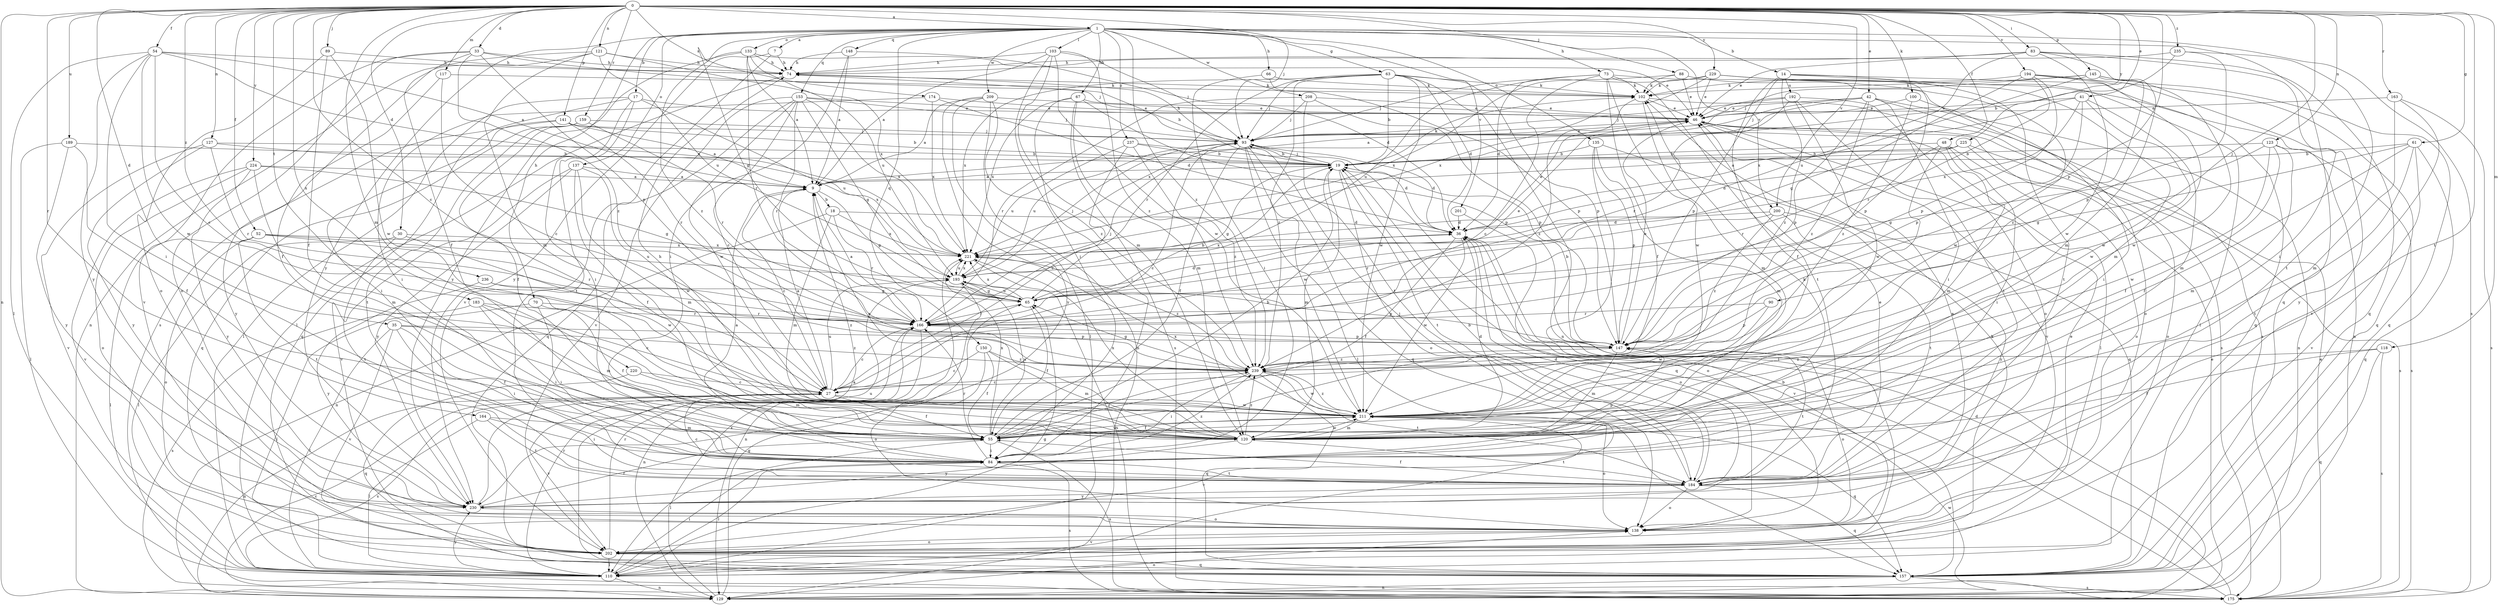 strict digraph  {
0;
1;
7;
9;
14;
17;
18;
19;
27;
30;
33;
35;
36;
41;
42;
46;
48;
52;
54;
55;
61;
63;
65;
66;
67;
70;
73;
74;
83;
84;
88;
89;
90;
93;
100;
102;
103;
110;
117;
118;
120;
121;
123;
127;
129;
133;
135;
137;
138;
141;
145;
147;
148;
150;
153;
157;
159;
163;
164;
166;
174;
175;
183;
184;
189;
192;
193;
194;
200;
201;
202;
208;
209;
211;
220;
221;
224;
225;
229;
230;
235;
236;
237;
239;
0 -> 1  [label=a];
0 -> 27  [label=c];
0 -> 30  [label=d];
0 -> 33  [label=d];
0 -> 35  [label=d];
0 -> 41  [label=e];
0 -> 42  [label=e];
0 -> 48  [label=f];
0 -> 52  [label=f];
0 -> 54  [label=f];
0 -> 61  [label=g];
0 -> 83  [label=i];
0 -> 88  [label=j];
0 -> 89  [label=j];
0 -> 90  [label=j];
0 -> 93  [label=j];
0 -> 100  [label=k];
0 -> 117  [label=m];
0 -> 118  [label=m];
0 -> 120  [label=m];
0 -> 121  [label=n];
0 -> 123  [label=n];
0 -> 127  [label=n];
0 -> 129  [label=n];
0 -> 141  [label=p];
0 -> 145  [label=p];
0 -> 147  [label=p];
0 -> 159  [label=r];
0 -> 163  [label=r];
0 -> 164  [label=r];
0 -> 174  [label=s];
0 -> 183  [label=t];
0 -> 184  [label=t];
0 -> 189  [label=u];
0 -> 194  [label=v];
0 -> 200  [label=v];
0 -> 220  [label=x];
0 -> 224  [label=y];
0 -> 225  [label=y];
0 -> 229  [label=y];
0 -> 235  [label=z];
0 -> 236  [label=z];
1 -> 7  [label=a];
1 -> 14  [label=b];
1 -> 17  [label=b];
1 -> 63  [label=g];
1 -> 65  [label=g];
1 -> 66  [label=h];
1 -> 67  [label=h];
1 -> 70  [label=h];
1 -> 73  [label=h];
1 -> 103  [label=l];
1 -> 133  [label=o];
1 -> 135  [label=o];
1 -> 137  [label=o];
1 -> 148  [label=q];
1 -> 150  [label=q];
1 -> 153  [label=q];
1 -> 157  [label=q];
1 -> 175  [label=s];
1 -> 200  [label=v];
1 -> 201  [label=v];
1 -> 208  [label=w];
1 -> 209  [label=w];
1 -> 230  [label=y];
1 -> 237  [label=z];
1 -> 239  [label=z];
7 -> 74  [label=h];
7 -> 202  [label=v];
7 -> 230  [label=y];
9 -> 18  [label=b];
9 -> 27  [label=c];
9 -> 65  [label=g];
14 -> 55  [label=f];
14 -> 110  [label=l];
14 -> 147  [label=p];
14 -> 157  [label=q];
14 -> 184  [label=t];
14 -> 192  [label=u];
14 -> 239  [label=z];
17 -> 46  [label=e];
17 -> 84  [label=i];
17 -> 110  [label=l];
17 -> 157  [label=q];
17 -> 184  [label=t];
17 -> 193  [label=u];
18 -> 36  [label=d];
18 -> 120  [label=m];
18 -> 129  [label=n];
18 -> 166  [label=r];
18 -> 221  [label=x];
19 -> 9  [label=a];
19 -> 65  [label=g];
19 -> 74  [label=h];
19 -> 93  [label=j];
19 -> 102  [label=k];
19 -> 120  [label=m];
19 -> 138  [label=o];
19 -> 157  [label=q];
19 -> 184  [label=t];
27 -> 9  [label=a];
27 -> 55  [label=f];
27 -> 129  [label=n];
27 -> 175  [label=s];
27 -> 193  [label=u];
27 -> 202  [label=v];
27 -> 211  [label=w];
30 -> 110  [label=l];
30 -> 184  [label=t];
30 -> 211  [label=w];
30 -> 221  [label=x];
33 -> 55  [label=f];
33 -> 74  [label=h];
33 -> 93  [label=j];
33 -> 138  [label=o];
33 -> 147  [label=p];
33 -> 202  [label=v];
33 -> 239  [label=z];
35 -> 55  [label=f];
35 -> 84  [label=i];
35 -> 110  [label=l];
35 -> 147  [label=p];
35 -> 202  [label=v];
35 -> 239  [label=z];
36 -> 46  [label=e];
36 -> 55  [label=f];
36 -> 138  [label=o];
36 -> 202  [label=v];
36 -> 211  [label=w];
36 -> 221  [label=x];
41 -> 9  [label=a];
41 -> 46  [label=e];
41 -> 120  [label=m];
41 -> 147  [label=p];
41 -> 211  [label=w];
41 -> 221  [label=x];
42 -> 46  [label=e];
42 -> 84  [label=i];
42 -> 93  [label=j];
42 -> 129  [label=n];
42 -> 138  [label=o];
42 -> 147  [label=p];
42 -> 221  [label=x];
42 -> 239  [label=z];
46 -> 93  [label=j];
46 -> 110  [label=l];
46 -> 202  [label=v];
48 -> 19  [label=b];
48 -> 27  [label=c];
48 -> 84  [label=i];
48 -> 120  [label=m];
48 -> 138  [label=o];
48 -> 166  [label=r];
52 -> 110  [label=l];
52 -> 138  [label=o];
52 -> 166  [label=r];
52 -> 184  [label=t];
52 -> 193  [label=u];
52 -> 221  [label=x];
54 -> 9  [label=a];
54 -> 27  [label=c];
54 -> 74  [label=h];
54 -> 84  [label=i];
54 -> 110  [label=l];
54 -> 211  [label=w];
54 -> 221  [label=x];
54 -> 230  [label=y];
55 -> 19  [label=b];
55 -> 84  [label=i];
55 -> 110  [label=l];
55 -> 175  [label=s];
55 -> 193  [label=u];
55 -> 211  [label=w];
55 -> 221  [label=x];
55 -> 239  [label=z];
61 -> 19  [label=b];
61 -> 55  [label=f];
61 -> 65  [label=g];
61 -> 157  [label=q];
61 -> 184  [label=t];
61 -> 202  [label=v];
63 -> 19  [label=b];
63 -> 36  [label=d];
63 -> 93  [label=j];
63 -> 102  [label=k];
63 -> 129  [label=n];
63 -> 147  [label=p];
63 -> 166  [label=r];
63 -> 211  [label=w];
63 -> 221  [label=x];
63 -> 239  [label=z];
65 -> 36  [label=d];
65 -> 46  [label=e];
65 -> 55  [label=f];
65 -> 166  [label=r];
65 -> 193  [label=u];
65 -> 221  [label=x];
66 -> 84  [label=i];
66 -> 102  [label=k];
66 -> 147  [label=p];
67 -> 46  [label=e];
67 -> 84  [label=i];
67 -> 120  [label=m];
67 -> 147  [label=p];
67 -> 175  [label=s];
67 -> 221  [label=x];
70 -> 55  [label=f];
70 -> 84  [label=i];
70 -> 110  [label=l];
70 -> 166  [label=r];
73 -> 27  [label=c];
73 -> 36  [label=d];
73 -> 55  [label=f];
73 -> 102  [label=k];
73 -> 175  [label=s];
73 -> 184  [label=t];
73 -> 193  [label=u];
73 -> 211  [label=w];
74 -> 102  [label=k];
74 -> 110  [label=l];
83 -> 46  [label=e];
83 -> 74  [label=h];
83 -> 84  [label=i];
83 -> 120  [label=m];
83 -> 157  [label=q];
83 -> 193  [label=u];
83 -> 211  [label=w];
84 -> 9  [label=a];
84 -> 102  [label=k];
84 -> 110  [label=l];
84 -> 147  [label=p];
84 -> 166  [label=r];
84 -> 175  [label=s];
84 -> 184  [label=t];
84 -> 239  [label=z];
88 -> 46  [label=e];
88 -> 102  [label=k];
88 -> 211  [label=w];
88 -> 221  [label=x];
89 -> 55  [label=f];
89 -> 74  [label=h];
89 -> 138  [label=o];
89 -> 211  [label=w];
90 -> 147  [label=p];
90 -> 166  [label=r];
90 -> 211  [label=w];
93 -> 19  [label=b];
93 -> 27  [label=c];
93 -> 36  [label=d];
93 -> 46  [label=e];
93 -> 55  [label=f];
93 -> 74  [label=h];
93 -> 110  [label=l];
93 -> 157  [label=q];
93 -> 193  [label=u];
93 -> 211  [label=w];
100 -> 46  [label=e];
100 -> 84  [label=i];
100 -> 239  [label=z];
102 -> 46  [label=e];
102 -> 120  [label=m];
102 -> 175  [label=s];
102 -> 239  [label=z];
103 -> 9  [label=a];
103 -> 74  [label=h];
103 -> 84  [label=i];
103 -> 93  [label=j];
103 -> 120  [label=m];
103 -> 211  [label=w];
103 -> 239  [label=z];
110 -> 65  [label=g];
110 -> 84  [label=i];
110 -> 102  [label=k];
110 -> 129  [label=n];
110 -> 166  [label=r];
110 -> 230  [label=y];
117 -> 27  [label=c];
117 -> 55  [label=f];
117 -> 102  [label=k];
118 -> 55  [label=f];
118 -> 157  [label=q];
118 -> 175  [label=s];
118 -> 239  [label=z];
120 -> 9  [label=a];
120 -> 36  [label=d];
120 -> 74  [label=h];
120 -> 184  [label=t];
120 -> 211  [label=w];
120 -> 221  [label=x];
120 -> 230  [label=y];
120 -> 239  [label=z];
121 -> 74  [label=h];
121 -> 120  [label=m];
121 -> 129  [label=n];
121 -> 175  [label=s];
121 -> 193  [label=u];
121 -> 221  [label=x];
123 -> 19  [label=b];
123 -> 55  [label=f];
123 -> 65  [label=g];
123 -> 120  [label=m];
123 -> 175  [label=s];
123 -> 211  [label=w];
127 -> 19  [label=b];
127 -> 166  [label=r];
127 -> 202  [label=v];
127 -> 221  [label=x];
127 -> 230  [label=y];
129 -> 27  [label=c];
129 -> 46  [label=e];
129 -> 65  [label=g];
129 -> 138  [label=o];
129 -> 211  [label=w];
129 -> 221  [label=x];
133 -> 9  [label=a];
133 -> 46  [label=e];
133 -> 74  [label=h];
133 -> 166  [label=r];
133 -> 193  [label=u];
133 -> 230  [label=y];
133 -> 239  [label=z];
135 -> 19  [label=b];
135 -> 110  [label=l];
135 -> 120  [label=m];
135 -> 147  [label=p];
135 -> 157  [label=q];
137 -> 9  [label=a];
137 -> 55  [label=f];
137 -> 120  [label=m];
137 -> 202  [label=v];
137 -> 211  [label=w];
137 -> 230  [label=y];
138 -> 202  [label=v];
141 -> 9  [label=a];
141 -> 19  [label=b];
141 -> 84  [label=i];
141 -> 93  [label=j];
141 -> 166  [label=r];
141 -> 230  [label=y];
145 -> 93  [label=j];
145 -> 102  [label=k];
145 -> 157  [label=q];
145 -> 211  [label=w];
145 -> 221  [label=x];
145 -> 239  [label=z];
147 -> 19  [label=b];
147 -> 46  [label=e];
147 -> 120  [label=m];
147 -> 138  [label=o];
147 -> 184  [label=t];
147 -> 239  [label=z];
148 -> 9  [label=a];
148 -> 36  [label=d];
148 -> 74  [label=h];
148 -> 84  [label=i];
150 -> 27  [label=c];
150 -> 55  [label=f];
150 -> 120  [label=m];
150 -> 138  [label=o];
150 -> 239  [label=z];
153 -> 27  [label=c];
153 -> 46  [label=e];
153 -> 65  [label=g];
153 -> 93  [label=j];
153 -> 157  [label=q];
153 -> 166  [label=r];
153 -> 202  [label=v];
153 -> 211  [label=w];
153 -> 221  [label=x];
157 -> 9  [label=a];
157 -> 129  [label=n];
157 -> 175  [label=s];
159 -> 55  [label=f];
159 -> 93  [label=j];
159 -> 157  [label=q];
159 -> 166  [label=r];
159 -> 184  [label=t];
163 -> 46  [label=e];
163 -> 120  [label=m];
163 -> 175  [label=s];
163 -> 230  [label=y];
164 -> 84  [label=i];
164 -> 110  [label=l];
164 -> 120  [label=m];
164 -> 184  [label=t];
166 -> 9  [label=a];
166 -> 19  [label=b];
166 -> 27  [label=c];
166 -> 93  [label=j];
166 -> 129  [label=n];
166 -> 147  [label=p];
174 -> 36  [label=d];
174 -> 46  [label=e];
174 -> 84  [label=i];
174 -> 221  [label=x];
175 -> 19  [label=b];
175 -> 36  [label=d];
175 -> 46  [label=e];
183 -> 27  [label=c];
183 -> 84  [label=i];
183 -> 120  [label=m];
183 -> 166  [label=r];
183 -> 175  [label=s];
184 -> 19  [label=b];
184 -> 27  [label=c];
184 -> 36  [label=d];
184 -> 46  [label=e];
184 -> 55  [label=f];
184 -> 93  [label=j];
184 -> 138  [label=o];
184 -> 157  [label=q];
184 -> 230  [label=y];
189 -> 19  [label=b];
189 -> 55  [label=f];
189 -> 110  [label=l];
189 -> 230  [label=y];
192 -> 46  [label=e];
192 -> 93  [label=j];
192 -> 138  [label=o];
192 -> 166  [label=r];
192 -> 184  [label=t];
192 -> 211  [label=w];
193 -> 65  [label=g];
193 -> 93  [label=j];
193 -> 129  [label=n];
193 -> 147  [label=p];
193 -> 221  [label=x];
194 -> 65  [label=g];
194 -> 102  [label=k];
194 -> 147  [label=p];
194 -> 157  [label=q];
194 -> 166  [label=r];
194 -> 202  [label=v];
194 -> 211  [label=w];
200 -> 36  [label=d];
200 -> 166  [label=r];
200 -> 184  [label=t];
200 -> 230  [label=y];
200 -> 239  [label=z];
201 -> 36  [label=d];
201 -> 138  [label=o];
202 -> 46  [label=e];
202 -> 110  [label=l];
202 -> 138  [label=o];
202 -> 157  [label=q];
202 -> 166  [label=r];
208 -> 46  [label=e];
208 -> 93  [label=j];
208 -> 147  [label=p];
208 -> 166  [label=r];
208 -> 184  [label=t];
209 -> 9  [label=a];
209 -> 46  [label=e];
209 -> 110  [label=l];
209 -> 129  [label=n];
209 -> 230  [label=y];
209 -> 239  [label=z];
211 -> 55  [label=f];
211 -> 120  [label=m];
211 -> 138  [label=o];
211 -> 157  [label=q];
211 -> 202  [label=v];
211 -> 221  [label=x];
211 -> 239  [label=z];
220 -> 27  [label=c];
220 -> 120  [label=m];
220 -> 157  [label=q];
221 -> 175  [label=s];
221 -> 193  [label=u];
221 -> 239  [label=z];
224 -> 9  [label=a];
224 -> 65  [label=g];
224 -> 120  [label=m];
224 -> 138  [label=o];
224 -> 202  [label=v];
224 -> 230  [label=y];
225 -> 9  [label=a];
225 -> 19  [label=b];
225 -> 36  [label=d];
225 -> 138  [label=o];
225 -> 175  [label=s];
229 -> 46  [label=e];
229 -> 93  [label=j];
229 -> 102  [label=k];
229 -> 120  [label=m];
229 -> 129  [label=n];
229 -> 147  [label=p];
229 -> 221  [label=x];
230 -> 46  [label=e];
230 -> 55  [label=f];
230 -> 138  [label=o];
230 -> 193  [label=u];
235 -> 19  [label=b];
235 -> 74  [label=h];
235 -> 147  [label=p];
235 -> 184  [label=t];
236 -> 65  [label=g];
236 -> 230  [label=y];
236 -> 239  [label=z];
237 -> 19  [label=b];
237 -> 27  [label=c];
237 -> 36  [label=d];
237 -> 193  [label=u];
237 -> 239  [label=z];
239 -> 27  [label=c];
239 -> 65  [label=g];
239 -> 84  [label=i];
239 -> 157  [label=q];
239 -> 184  [label=t];
239 -> 211  [label=w];
}
